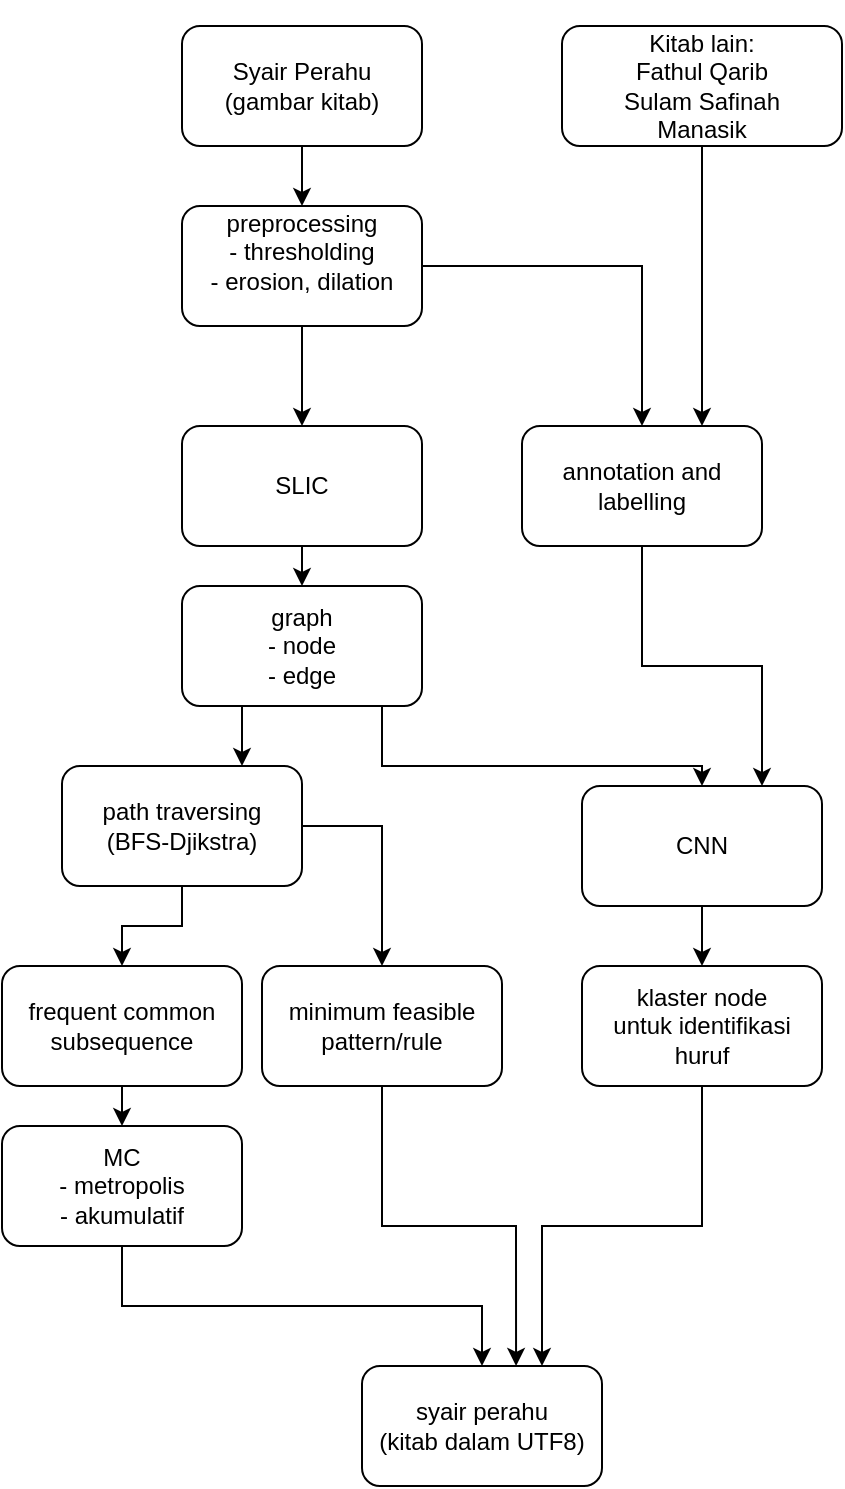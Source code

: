 <mxfile version="24.7.17">
  <diagram name="Page-1" id="XgZfq59DcJ7x1_ELFbdr">
    <mxGraphModel dx="2021" dy="1098" grid="1" gridSize="10" guides="1" tooltips="1" connect="1" arrows="1" fold="1" page="1" pageScale="1" pageWidth="1169" pageHeight="827" math="0" shadow="0">
      <root>
        <mxCell id="0" />
        <mxCell id="1" parent="0" />
        <mxCell id="AjdcShOTdT7K-9PqfJqH-8" style="edgeStyle=orthogonalEdgeStyle;rounded=0;orthogonalLoop=1;jettySize=auto;html=1;exitX=0.5;exitY=1;exitDx=0;exitDy=0;entryX=0.5;entryY=0;entryDx=0;entryDy=0;" parent="1" source="AjdcShOTdT7K-9PqfJqH-1" target="AjdcShOTdT7K-9PqfJqH-4" edge="1">
          <mxGeometry relative="1" as="geometry" />
        </mxCell>
        <mxCell id="AjdcShOTdT7K-9PqfJqH-19" style="edgeStyle=orthogonalEdgeStyle;rounded=0;orthogonalLoop=1;jettySize=auto;html=1;exitX=1;exitY=0.5;exitDx=0;exitDy=0;entryX=0.5;entryY=0;entryDx=0;entryDy=0;" parent="1" source="AjdcShOTdT7K-9PqfJqH-4" target="AjdcShOTdT7K-9PqfJqH-18" edge="1">
          <mxGeometry relative="1" as="geometry" />
        </mxCell>
        <mxCell id="AjdcShOTdT7K-9PqfJqH-1" value="Syair Perahu&lt;div&gt;(gambar kitab)&lt;/div&gt;" style="rounded=1;whiteSpace=wrap;html=1;" parent="1" vertex="1">
          <mxGeometry x="300" y="20" width="120" height="60" as="geometry" />
        </mxCell>
        <mxCell id="AjdcShOTdT7K-9PqfJqH-17" style="edgeStyle=orthogonalEdgeStyle;rounded=0;orthogonalLoop=1;jettySize=auto;html=1;exitX=0.5;exitY=1;exitDx=0;exitDy=0;entryX=0.5;entryY=0;entryDx=0;entryDy=0;" parent="1" source="AjdcShOTdT7K-9PqfJqH-2" target="AjdcShOTdT7K-9PqfJqH-15" edge="1">
          <mxGeometry relative="1" as="geometry" />
        </mxCell>
        <mxCell id="AjdcShOTdT7K-9PqfJqH-2" value="frequent common subsequence" style="rounded=1;whiteSpace=wrap;html=1;" parent="1" vertex="1">
          <mxGeometry x="210" y="490" width="120" height="60" as="geometry" />
        </mxCell>
        <mxCell id="AjdcShOTdT7K-9PqfJqH-27" style="edgeStyle=orthogonalEdgeStyle;rounded=0;orthogonalLoop=1;jettySize=auto;html=1;exitX=0.5;exitY=1;exitDx=0;exitDy=0;entryX=0.5;entryY=0;entryDx=0;entryDy=0;" parent="1" source="AjdcShOTdT7K-9PqfJqH-3" target="AjdcShOTdT7K-9PqfJqH-26" edge="1">
          <mxGeometry relative="1" as="geometry" />
        </mxCell>
        <mxCell id="AjdcShOTdT7K-9PqfJqH-3" value="CNN" style="rounded=1;whiteSpace=wrap;html=1;" parent="1" vertex="1">
          <mxGeometry x="500" y="400" width="120" height="60" as="geometry" />
        </mxCell>
        <mxCell id="AjdcShOTdT7K-9PqfJqH-9" style="edgeStyle=orthogonalEdgeStyle;rounded=0;orthogonalLoop=1;jettySize=auto;html=1;exitX=0.5;exitY=1;exitDx=0;exitDy=0;" parent="1" source="AjdcShOTdT7K-9PqfJqH-4" target="AjdcShOTdT7K-9PqfJqH-7" edge="1">
          <mxGeometry relative="1" as="geometry" />
        </mxCell>
        <mxCell id="AjdcShOTdT7K-9PqfJqH-4" value="preprocessing&lt;div&gt;- thresholding&lt;/div&gt;&lt;div&gt;- erosion, dilation&lt;/div&gt;&lt;div&gt;&lt;br&gt;&lt;/div&gt;" style="rounded=1;whiteSpace=wrap;html=1;" parent="1" vertex="1">
          <mxGeometry x="300" y="110" width="120" height="60" as="geometry" />
        </mxCell>
        <mxCell id="AjdcShOTdT7K-9PqfJqH-11" style="edgeStyle=orthogonalEdgeStyle;rounded=0;orthogonalLoop=1;jettySize=auto;html=1;exitX=0.5;exitY=1;exitDx=0;exitDy=0;entryX=0.5;entryY=0;entryDx=0;entryDy=0;" parent="1" source="AjdcShOTdT7K-9PqfJqH-5" target="AjdcShOTdT7K-9PqfJqH-3" edge="1">
          <mxGeometry relative="1" as="geometry">
            <Array as="points">
              <mxPoint x="400" y="360" />
              <mxPoint x="400" y="390" />
              <mxPoint x="560" y="390" />
            </Array>
          </mxGeometry>
        </mxCell>
        <mxCell id="AjdcShOTdT7K-9PqfJqH-12" style="edgeStyle=orthogonalEdgeStyle;rounded=0;orthogonalLoop=1;jettySize=auto;html=1;exitX=0.25;exitY=1;exitDx=0;exitDy=0;entryX=0.75;entryY=0;entryDx=0;entryDy=0;" parent="1" source="AjdcShOTdT7K-9PqfJqH-5" target="AjdcShOTdT7K-9PqfJqH-13" edge="1">
          <mxGeometry relative="1" as="geometry" />
        </mxCell>
        <mxCell id="AjdcShOTdT7K-9PqfJqH-5" value="&lt;div&gt;graph&lt;/div&gt;&lt;div&gt;- node&lt;/div&gt;&lt;div&gt;- edge&lt;/div&gt;" style="rounded=1;whiteSpace=wrap;html=1;" parent="1" vertex="1">
          <mxGeometry x="300" y="300" width="120" height="60" as="geometry" />
        </mxCell>
        <mxCell id="AjdcShOTdT7K-9PqfJqH-10" style="edgeStyle=orthogonalEdgeStyle;rounded=0;orthogonalLoop=1;jettySize=auto;html=1;exitX=0.5;exitY=1;exitDx=0;exitDy=0;entryX=0.5;entryY=0;entryDx=0;entryDy=0;" parent="1" source="AjdcShOTdT7K-9PqfJqH-7" target="AjdcShOTdT7K-9PqfJqH-5" edge="1">
          <mxGeometry relative="1" as="geometry" />
        </mxCell>
        <mxCell id="AjdcShOTdT7K-9PqfJqH-7" value="&lt;div&gt;SLIC&lt;/div&gt;" style="rounded=1;whiteSpace=wrap;html=1;" parent="1" vertex="1">
          <mxGeometry x="300" y="220" width="120" height="60" as="geometry" />
        </mxCell>
        <mxCell id="AjdcShOTdT7K-9PqfJqH-14" style="edgeStyle=orthogonalEdgeStyle;rounded=0;orthogonalLoop=1;jettySize=auto;html=1;exitX=0.5;exitY=1;exitDx=0;exitDy=0;" parent="1" source="AjdcShOTdT7K-9PqfJqH-13" target="AjdcShOTdT7K-9PqfJqH-2" edge="1">
          <mxGeometry relative="1" as="geometry" />
        </mxCell>
        <mxCell id="AjdcShOTdT7K-9PqfJqH-25" style="edgeStyle=orthogonalEdgeStyle;rounded=0;orthogonalLoop=1;jettySize=auto;html=1;exitX=1;exitY=0.5;exitDx=0;exitDy=0;entryX=0.5;entryY=0;entryDx=0;entryDy=0;" parent="1" source="AjdcShOTdT7K-9PqfJqH-13" target="AjdcShOTdT7K-9PqfJqH-23" edge="1">
          <mxGeometry relative="1" as="geometry" />
        </mxCell>
        <mxCell id="AjdcShOTdT7K-9PqfJqH-13" value="path traversing&lt;br&gt;(BFS-Djikstra)" style="rounded=1;whiteSpace=wrap;html=1;" parent="1" vertex="1">
          <mxGeometry x="240" y="390" width="120" height="60" as="geometry" />
        </mxCell>
        <mxCell id="AjdcShOTdT7K-9PqfJqH-29" style="edgeStyle=orthogonalEdgeStyle;rounded=0;orthogonalLoop=1;jettySize=auto;html=1;exitX=0.5;exitY=1;exitDx=0;exitDy=0;entryX=0.5;entryY=0;entryDx=0;entryDy=0;" parent="1" source="AjdcShOTdT7K-9PqfJqH-15" target="AjdcShOTdT7K-9PqfJqH-28" edge="1">
          <mxGeometry relative="1" as="geometry" />
        </mxCell>
        <mxCell id="AjdcShOTdT7K-9PqfJqH-15" value="MC&lt;div&gt;- metropolis&lt;/div&gt;&lt;div&gt;- akumulatif&lt;/div&gt;" style="rounded=1;whiteSpace=wrap;html=1;" parent="1" vertex="1">
          <mxGeometry x="210" y="570" width="120" height="60" as="geometry" />
        </mxCell>
        <mxCell id="AjdcShOTdT7K-9PqfJqH-20" style="edgeStyle=orthogonalEdgeStyle;rounded=0;orthogonalLoop=1;jettySize=auto;html=1;exitX=0.5;exitY=1;exitDx=0;exitDy=0;entryX=0.75;entryY=0;entryDx=0;entryDy=0;" parent="1" source="AjdcShOTdT7K-9PqfJqH-18" target="AjdcShOTdT7K-9PqfJqH-3" edge="1">
          <mxGeometry relative="1" as="geometry" />
        </mxCell>
        <mxCell id="AjdcShOTdT7K-9PqfJqH-18" value="annotation and labelling" style="rounded=1;whiteSpace=wrap;html=1;" parent="1" vertex="1">
          <mxGeometry x="470" y="220" width="120" height="60" as="geometry" />
        </mxCell>
        <mxCell id="AjdcShOTdT7K-9PqfJqH-23" value="minimum feasible pattern/rule" style="rounded=1;whiteSpace=wrap;html=1;" parent="1" vertex="1">
          <mxGeometry x="340" y="490" width="120" height="60" as="geometry" />
        </mxCell>
        <mxCell id="AjdcShOTdT7K-9PqfJqH-31" style="edgeStyle=orthogonalEdgeStyle;rounded=0;orthogonalLoop=1;jettySize=auto;html=1;exitX=0.5;exitY=1;exitDx=0;exitDy=0;entryX=0.75;entryY=0;entryDx=0;entryDy=0;" parent="1" source="AjdcShOTdT7K-9PqfJqH-26" target="AjdcShOTdT7K-9PqfJqH-28" edge="1">
          <mxGeometry relative="1" as="geometry" />
        </mxCell>
        <mxCell id="AjdcShOTdT7K-9PqfJqH-26" value="klaster node&lt;div&gt;untuk identifikasi&lt;/div&gt;&lt;div&gt;huruf&lt;/div&gt;" style="rounded=1;whiteSpace=wrap;html=1;" parent="1" vertex="1">
          <mxGeometry x="500" y="490" width="120" height="60" as="geometry" />
        </mxCell>
        <mxCell id="AjdcShOTdT7K-9PqfJqH-28" value="syair perahu&lt;div&gt;(kitab dalam UTF8)&lt;/div&gt;" style="rounded=1;whiteSpace=wrap;html=1;" parent="1" vertex="1">
          <mxGeometry x="390" y="690" width="120" height="60" as="geometry" />
        </mxCell>
        <mxCell id="AjdcShOTdT7K-9PqfJqH-30" style="edgeStyle=orthogonalEdgeStyle;rounded=0;orthogonalLoop=1;jettySize=auto;html=1;exitX=0.5;exitY=1;exitDx=0;exitDy=0;entryX=0.642;entryY=0;entryDx=0;entryDy=0;entryPerimeter=0;" parent="1" source="AjdcShOTdT7K-9PqfJqH-23" target="AjdcShOTdT7K-9PqfJqH-28" edge="1">
          <mxGeometry relative="1" as="geometry" />
        </mxCell>
        <mxCell id="AjdcShOTdT7K-9PqfJqH-33" style="edgeStyle=orthogonalEdgeStyle;rounded=0;orthogonalLoop=1;jettySize=auto;html=1;exitX=0.5;exitY=1;exitDx=0;exitDy=0;entryX=0.75;entryY=0;entryDx=0;entryDy=0;" parent="1" source="AjdcShOTdT7K-9PqfJqH-32" target="AjdcShOTdT7K-9PqfJqH-18" edge="1">
          <mxGeometry relative="1" as="geometry" />
        </mxCell>
        <mxCell id="AjdcShOTdT7K-9PqfJqH-32" value="&lt;div&gt;&lt;br&gt;&lt;/div&gt;&lt;div&gt;Kitab lain:&lt;/div&gt;Fathul Qarib&lt;div&gt;Sulam Safinah&lt;/div&gt;&lt;div&gt;Manasik&lt;/div&gt;&lt;div&gt;&lt;br&gt;&lt;/div&gt;" style="rounded=1;whiteSpace=wrap;html=1;" parent="1" vertex="1">
          <mxGeometry x="490" y="20" width="140" height="60" as="geometry" />
        </mxCell>
      </root>
    </mxGraphModel>
  </diagram>
</mxfile>
